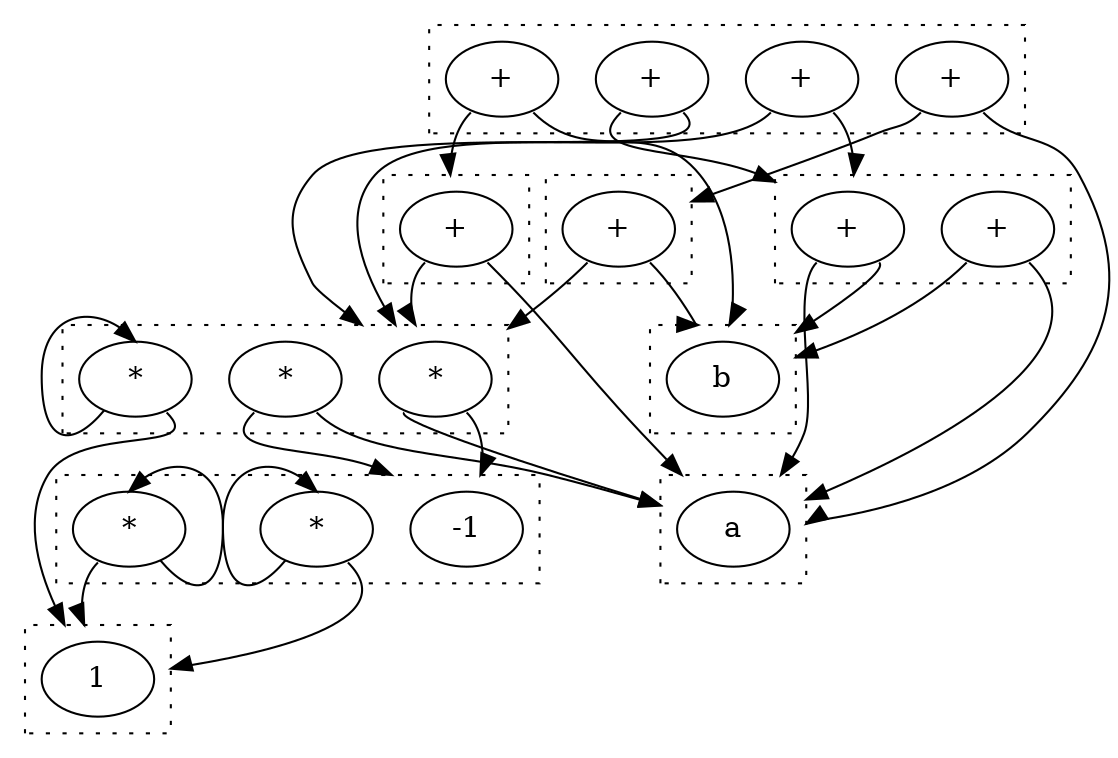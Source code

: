 digraph egraph {
  compound=true
  clusterrank=local
  subgraph cluster_0 {
    style=dotted
    0.0[label = "a"]
  }
  subgraph cluster_13 {
    style=dotted
    13.0[label = "+"]
  }
  subgraph cluster_16 {
    style=dotted
    16.0[label = "+"]
  }
  subgraph cluster_4 {
    style=dotted
    4.0[label = "*"]
    4.1[label = "*"]
    4.2[label = "*"]
  }
  subgraph cluster_1 {
    style=dotted
    1.0[label = "b"]
  }
  subgraph cluster_8 {
    style=dotted
    8.0[label = "1"]
  }
  subgraph cluster_5 {
    style=dotted
    5.0[label = "+"]
    5.1[label = "+"]
    5.2[label = "+"]
    5.3[label = "+"]
  }
  subgraph cluster_2 {
    style=dotted
    2.0[label = "+"]
    2.1[label = "+"]
  }
  subgraph cluster_3 {
    style=dotted
    3.0[label = "-1"]
    3.1[label = "*"]
    3.2[label = "*"]
  }
  13.0:sw -> 4.0 [lhead = cluster_4, ]
  13.0:se -> 0.0 [lhead = cluster_0, ]
  16.0:sw -> 4.0 [lhead = cluster_4, ]
  16.0:se -> 1.0 [lhead = cluster_1, ]
  4.0:sw -> 0.0 [lhead = cluster_0, ]
  4.0:se -> 3.0 [lhead = cluster_3, ]
  4.1:sw -> 3.0 [lhead = cluster_3, ]
  4.1:se -> 0.0 [lhead = cluster_0, ]
  4.2:sw -> 4.2:n [lhead = cluster_4, ]
  4.2:se -> 8.0 [lhead = cluster_8, ]
  5.0:sw -> 2.0 [lhead = cluster_2, ]
  5.0:se -> 4.0 [lhead = cluster_4, ]
  5.1:sw -> 4.0 [lhead = cluster_4, ]
  5.1:se -> 2.0 [lhead = cluster_2, ]
  5.2:sw -> 13.0 [lhead = cluster_13, ]
  5.2:se -> 1.0 [lhead = cluster_1, ]
  5.3:sw -> 16.0 [lhead = cluster_16, ]
  5.3:se -> 0.0 [lhead = cluster_0, ]
  2.0:sw -> 0.0 [lhead = cluster_0, ]
  2.0:se -> 1.0 [lhead = cluster_1, ]
  2.1:sw -> 1.0 [lhead = cluster_1, ]
  2.1:se -> 0.0 [lhead = cluster_0, ]
  3.1:sw -> 3.1:n [lhead = cluster_3, ]
  3.1:se -> 8.0 [lhead = cluster_8, ]
  3.2:sw -> 8.0 [lhead = cluster_8, ]
  3.2:se -> 3.2:n [lhead = cluster_3, ]
}